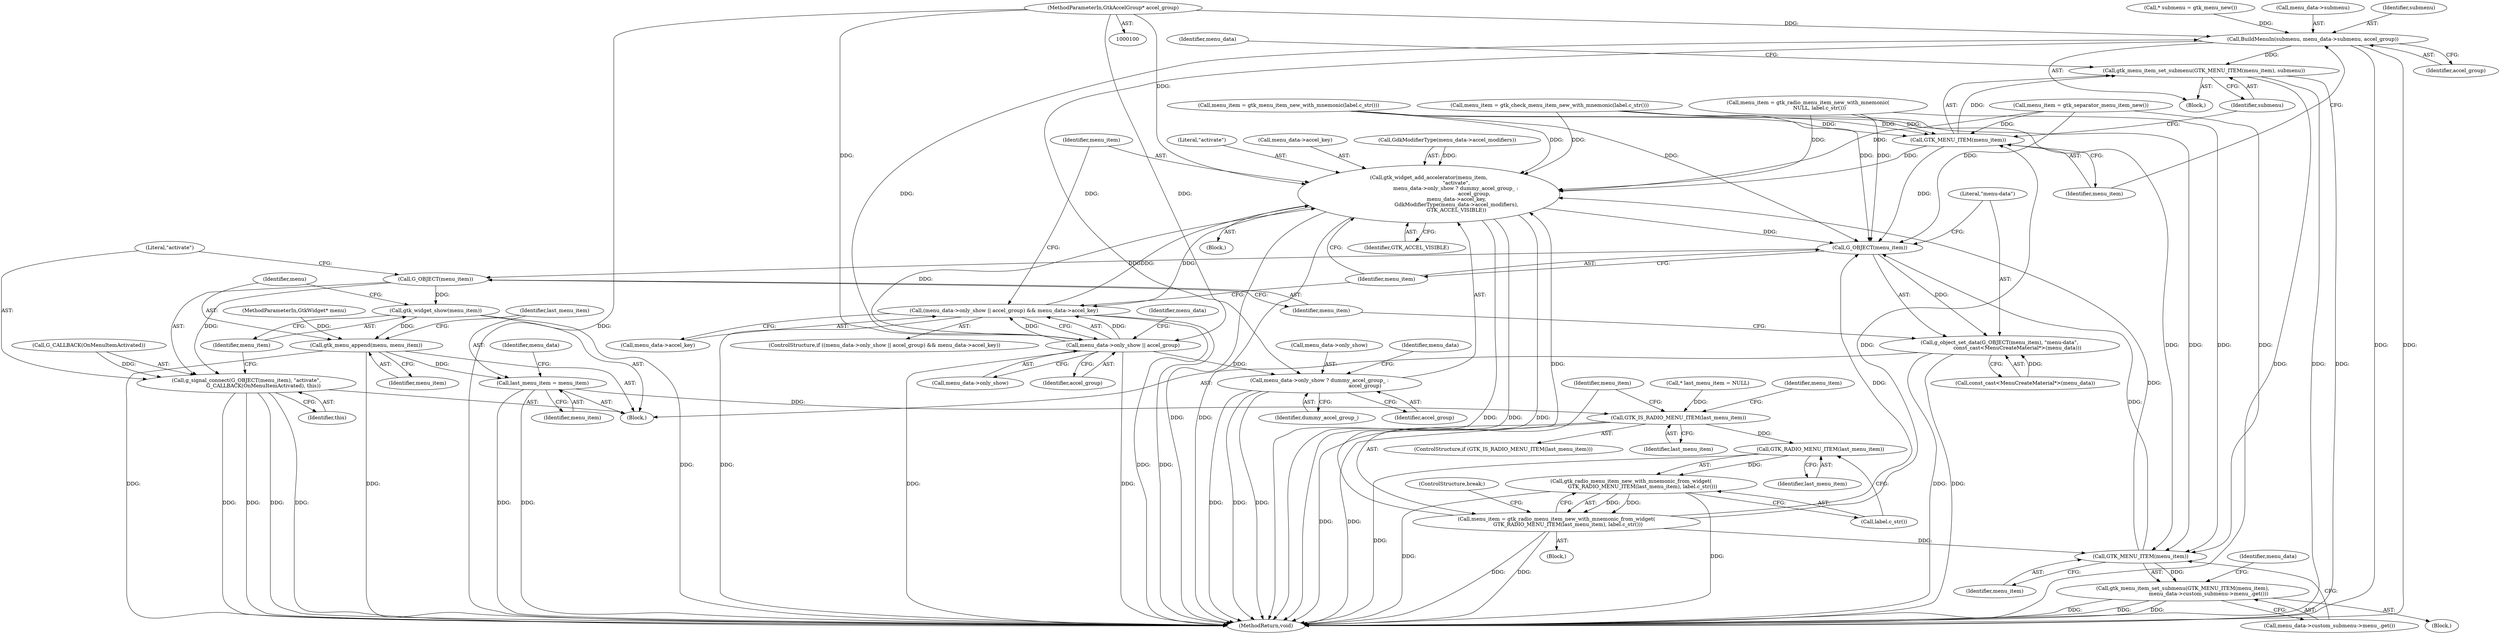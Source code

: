 digraph "0_Chrome_3290c948762c47292fb388de8318859ee22b6688@pointer" {
"1000103" [label="(MethodParameterIn,GtkAccelGroup* accel_group)"];
"1000222" [label="(Call,BuildMenuIn(submenu, menu_data->submenu, accel_group))"];
"1000228" [label="(Call,gtk_menu_item_set_submenu(GTK_MENU_ITEM(menu_item), submenu))"];
"1000248" [label="(Call,menu_data->only_show || accel_group)"];
"1000247" [label="(Call,(menu_data->only_show || accel_group) && menu_data->accel_key)"];
"1000257" [label="(Call,gtk_widget_add_accelerator(menu_item,\n                                  \"activate\",\n                                 menu_data->only_show ? dummy_accel_group_ :\n                                                        accel_group,\n                                  menu_data->accel_key,\n                                  GdkModifierType(menu_data->accel_modifiers),\n                                  GTK_ACCEL_VISIBLE))"];
"1000275" [label="(Call,G_OBJECT(menu_item))"];
"1000274" [label="(Call,g_object_set_data(G_OBJECT(menu_item), \"menu-data\",\n                      const_cast<MenuCreateMaterial*>(menu_data)))"];
"1000282" [label="(Call,G_OBJECT(menu_item))"];
"1000281" [label="(Call,g_signal_connect(G_OBJECT(menu_item), \"activate\",\n                     G_CALLBACK(OnMenuItemActivated), this))"];
"1000288" [label="(Call,gtk_widget_show(menu_item))"];
"1000290" [label="(Call,gtk_menu_append(menu, menu_item))"];
"1000293" [label="(Call,last_menu_item = menu_item)"];
"1000178" [label="(Call,GTK_IS_RADIO_MENU_ITEM(last_menu_item))"];
"1000184" [label="(Call,GTK_RADIO_MENU_ITEM(last_menu_item))"];
"1000183" [label="(Call,gtk_radio_menu_item_new_with_mnemonic_from_widget(\n              GTK_RADIO_MENU_ITEM(last_menu_item), label.c_str()))"];
"1000181" [label="(Call,menu_item = gtk_radio_menu_item_new_with_mnemonic_from_widget(\n              GTK_RADIO_MENU_ITEM(last_menu_item), label.c_str()))"];
"1000229" [label="(Call,GTK_MENU_ITEM(menu_item))"];
"1000239" [label="(Call,GTK_MENU_ITEM(menu_item))"];
"1000238" [label="(Call,gtk_menu_item_set_submenu(GTK_MENU_ITEM(menu_item),\n                                menu_data->custom_submenu->menu_.get()))"];
"1000260" [label="(Call,menu_data->only_show ? dummy_accel_group_ :\n                                                        accel_group)"];
"1000208" [label="(Call,menu_item = gtk_menu_item_new_with_mnemonic(label.c_str()))"];
"1000189" [label="(Call,menu_item = gtk_radio_menu_item_new_with_mnemonic(\n              NULL, label.c_str()))"];
"1000177" [label="(ControlStructure,if (GTK_IS_RADIO_MENU_ITEM(last_menu_item)))"];
"1000278" [label="(Call,const_cast<MenuCreateMaterial*>(menu_data))"];
"1000283" [label="(Identifier,menu_item)"];
"1000230" [label="(Identifier,menu_item)"];
"1000183" [label="(Call,gtk_radio_menu_item_new_with_mnemonic_from_widget(\n              GTK_RADIO_MENU_ITEM(last_menu_item), label.c_str()))"];
"1000222" [label="(Call,BuildMenuIn(submenu, menu_data->submenu, accel_group))"];
"1000257" [label="(Call,gtk_widget_add_accelerator(menu_item,\n                                  \"activate\",\n                                 menu_data->only_show ? dummy_accel_group_ :\n                                                        accel_group,\n                                  menu_data->accel_key,\n                                  GdkModifierType(menu_data->accel_modifiers),\n                                  GTK_ACCEL_VISIBLE))"];
"1000241" [label="(Call,menu_data->custom_submenu->menu_.get())"];
"1000261" [label="(Call,menu_data->only_show)"];
"1000294" [label="(Identifier,last_menu_item)"];
"1000267" [label="(Identifier,menu_data)"];
"1000254" [label="(Identifier,menu_data)"];
"1000295" [label="(Identifier,menu_item)"];
"1000249" [label="(Call,menu_data->only_show)"];
"1000276" [label="(Identifier,menu_item)"];
"1000291" [label="(Identifier,menu)"];
"1000237" [label="(Block,)"];
"1000244" [label="(Identifier,menu_data)"];
"1000247" [label="(Call,(menu_data->only_show || accel_group) && menu_data->accel_key)"];
"1000190" [label="(Identifier,menu_item)"];
"1000116" [label="(Identifier,menu_data)"];
"1000117" [label="(Block,)"];
"1000288" [label="(Call,gtk_widget_show(menu_item))"];
"1000252" [label="(Identifier,accel_group)"];
"1000256" [label="(Block,)"];
"1000217" [label="(Block,)"];
"1000240" [label="(Identifier,menu_item)"];
"1000296" [label="(MethodReturn,void)"];
"1000103" [label="(MethodParameterIn,GtkAccelGroup* accel_group)"];
"1000265" [label="(Identifier,accel_group)"];
"1000224" [label="(Call,menu_data->submenu)"];
"1000179" [label="(Identifier,last_menu_item)"];
"1000250" [label="(Identifier,menu_data)"];
"1000246" [label="(ControlStructure,if ((menu_data->only_show || accel_group) && menu_data->accel_key))"];
"1000260" [label="(Call,menu_data->only_show ? dummy_accel_group_ :\n                                                        accel_group)"];
"1000239" [label="(Call,GTK_MENU_ITEM(menu_item))"];
"1000275" [label="(Call,G_OBJECT(menu_item))"];
"1000273" [label="(Identifier,GTK_ACCEL_VISIBLE)"];
"1000285" [label="(Call,G_CALLBACK(OnMenuItemActivated))"];
"1000293" [label="(Call,last_menu_item = menu_item)"];
"1000231" [label="(Identifier,submenu)"];
"1000264" [label="(Identifier,dummy_accel_group_)"];
"1000281" [label="(Call,g_signal_connect(G_OBJECT(menu_item), \"activate\",\n                     G_CALLBACK(OnMenuItemActivated), this))"];
"1000182" [label="(Identifier,menu_item)"];
"1000238" [label="(Call,gtk_menu_item_set_submenu(GTK_MENU_ITEM(menu_item),\n                                menu_data->custom_submenu->menu_.get()))"];
"1000223" [label="(Identifier,submenu)"];
"1000277" [label="(Literal,\"menu-data\")"];
"1000282" [label="(Call,G_OBJECT(menu_item))"];
"1000194" [label="(ControlStructure,break;)"];
"1000289" [label="(Identifier,menu_item)"];
"1000219" [label="(Call,* submenu = gtk_menu_new())"];
"1000274" [label="(Call,g_object_set_data(G_OBJECT(menu_item), \"menu-data\",\n                      const_cast<MenuCreateMaterial*>(menu_data)))"];
"1000180" [label="(Block,)"];
"1000284" [label="(Literal,\"activate\")"];
"1000266" [label="(Call,menu_data->accel_key)"];
"1000228" [label="(Call,gtk_menu_item_set_submenu(GTK_MENU_ITEM(menu_item), submenu))"];
"1000227" [label="(Identifier,accel_group)"];
"1000258" [label="(Identifier,menu_item)"];
"1000269" [label="(Call,GdkModifierType(menu_data->accel_modifiers))"];
"1000181" [label="(Call,menu_item = gtk_radio_menu_item_new_with_mnemonic_from_widget(\n              GTK_RADIO_MENU_ITEM(last_menu_item), label.c_str()))"];
"1000196" [label="(Call,menu_item = gtk_check_menu_item_new_with_mnemonic(label.c_str()))"];
"1000287" [label="(Identifier,this)"];
"1000101" [label="(MethodParameterIn,GtkWidget* menu)"];
"1000253" [label="(Call,menu_data->accel_key)"];
"1000202" [label="(Call,menu_item = gtk_separator_menu_item_new())"];
"1000178" [label="(Call,GTK_IS_RADIO_MENU_ITEM(last_menu_item))"];
"1000106" [label="(Call,* last_menu_item = NULL)"];
"1000185" [label="(Identifier,last_menu_item)"];
"1000290" [label="(Call,gtk_menu_append(menu, menu_item))"];
"1000259" [label="(Literal,\"activate\")"];
"1000248" [label="(Call,menu_data->only_show || accel_group)"];
"1000184" [label="(Call,GTK_RADIO_MENU_ITEM(last_menu_item))"];
"1000186" [label="(Call,label.c_str())"];
"1000292" [label="(Identifier,menu_item)"];
"1000229" [label="(Call,GTK_MENU_ITEM(menu_item))"];
"1000103" -> "1000100"  [label="AST: "];
"1000103" -> "1000296"  [label="DDG: "];
"1000103" -> "1000222"  [label="DDG: "];
"1000103" -> "1000248"  [label="DDG: "];
"1000103" -> "1000257"  [label="DDG: "];
"1000103" -> "1000260"  [label="DDG: "];
"1000222" -> "1000217"  [label="AST: "];
"1000222" -> "1000227"  [label="CFG: "];
"1000223" -> "1000222"  [label="AST: "];
"1000224" -> "1000222"  [label="AST: "];
"1000227" -> "1000222"  [label="AST: "];
"1000230" -> "1000222"  [label="CFG: "];
"1000222" -> "1000296"  [label="DDG: "];
"1000222" -> "1000296"  [label="DDG: "];
"1000219" -> "1000222"  [label="DDG: "];
"1000248" -> "1000222"  [label="DDG: "];
"1000222" -> "1000228"  [label="DDG: "];
"1000222" -> "1000248"  [label="DDG: "];
"1000228" -> "1000217"  [label="AST: "];
"1000228" -> "1000231"  [label="CFG: "];
"1000229" -> "1000228"  [label="AST: "];
"1000231" -> "1000228"  [label="AST: "];
"1000250" -> "1000228"  [label="CFG: "];
"1000228" -> "1000296"  [label="DDG: "];
"1000228" -> "1000296"  [label="DDG: "];
"1000228" -> "1000296"  [label="DDG: "];
"1000229" -> "1000228"  [label="DDG: "];
"1000248" -> "1000247"  [label="AST: "];
"1000248" -> "1000249"  [label="CFG: "];
"1000248" -> "1000252"  [label="CFG: "];
"1000249" -> "1000248"  [label="AST: "];
"1000252" -> "1000248"  [label="AST: "];
"1000254" -> "1000248"  [label="CFG: "];
"1000247" -> "1000248"  [label="CFG: "];
"1000248" -> "1000296"  [label="DDG: "];
"1000248" -> "1000296"  [label="DDG: "];
"1000248" -> "1000247"  [label="DDG: "];
"1000248" -> "1000247"  [label="DDG: "];
"1000248" -> "1000257"  [label="DDG: "];
"1000248" -> "1000260"  [label="DDG: "];
"1000247" -> "1000246"  [label="AST: "];
"1000247" -> "1000253"  [label="CFG: "];
"1000253" -> "1000247"  [label="AST: "];
"1000258" -> "1000247"  [label="CFG: "];
"1000276" -> "1000247"  [label="CFG: "];
"1000247" -> "1000296"  [label="DDG: "];
"1000247" -> "1000296"  [label="DDG: "];
"1000247" -> "1000296"  [label="DDG: "];
"1000257" -> "1000247"  [label="DDG: "];
"1000247" -> "1000257"  [label="DDG: "];
"1000257" -> "1000256"  [label="AST: "];
"1000257" -> "1000273"  [label="CFG: "];
"1000258" -> "1000257"  [label="AST: "];
"1000259" -> "1000257"  [label="AST: "];
"1000260" -> "1000257"  [label="AST: "];
"1000266" -> "1000257"  [label="AST: "];
"1000269" -> "1000257"  [label="AST: "];
"1000273" -> "1000257"  [label="AST: "];
"1000276" -> "1000257"  [label="CFG: "];
"1000257" -> "1000296"  [label="DDG: "];
"1000257" -> "1000296"  [label="DDG: "];
"1000257" -> "1000296"  [label="DDG: "];
"1000257" -> "1000296"  [label="DDG: "];
"1000257" -> "1000296"  [label="DDG: "];
"1000181" -> "1000257"  [label="DDG: "];
"1000208" -> "1000257"  [label="DDG: "];
"1000189" -> "1000257"  [label="DDG: "];
"1000239" -> "1000257"  [label="DDG: "];
"1000202" -> "1000257"  [label="DDG: "];
"1000196" -> "1000257"  [label="DDG: "];
"1000229" -> "1000257"  [label="DDG: "];
"1000269" -> "1000257"  [label="DDG: "];
"1000257" -> "1000275"  [label="DDG: "];
"1000275" -> "1000274"  [label="AST: "];
"1000275" -> "1000276"  [label="CFG: "];
"1000276" -> "1000275"  [label="AST: "];
"1000277" -> "1000275"  [label="CFG: "];
"1000275" -> "1000274"  [label="DDG: "];
"1000181" -> "1000275"  [label="DDG: "];
"1000208" -> "1000275"  [label="DDG: "];
"1000189" -> "1000275"  [label="DDG: "];
"1000239" -> "1000275"  [label="DDG: "];
"1000202" -> "1000275"  [label="DDG: "];
"1000196" -> "1000275"  [label="DDG: "];
"1000229" -> "1000275"  [label="DDG: "];
"1000275" -> "1000282"  [label="DDG: "];
"1000274" -> "1000117"  [label="AST: "];
"1000274" -> "1000278"  [label="CFG: "];
"1000277" -> "1000274"  [label="AST: "];
"1000278" -> "1000274"  [label="AST: "];
"1000283" -> "1000274"  [label="CFG: "];
"1000274" -> "1000296"  [label="DDG: "];
"1000274" -> "1000296"  [label="DDG: "];
"1000278" -> "1000274"  [label="DDG: "];
"1000282" -> "1000281"  [label="AST: "];
"1000282" -> "1000283"  [label="CFG: "];
"1000283" -> "1000282"  [label="AST: "];
"1000284" -> "1000282"  [label="CFG: "];
"1000282" -> "1000281"  [label="DDG: "];
"1000282" -> "1000288"  [label="DDG: "];
"1000281" -> "1000117"  [label="AST: "];
"1000281" -> "1000287"  [label="CFG: "];
"1000284" -> "1000281"  [label="AST: "];
"1000285" -> "1000281"  [label="AST: "];
"1000287" -> "1000281"  [label="AST: "];
"1000289" -> "1000281"  [label="CFG: "];
"1000281" -> "1000296"  [label="DDG: "];
"1000281" -> "1000296"  [label="DDG: "];
"1000281" -> "1000296"  [label="DDG: "];
"1000281" -> "1000296"  [label="DDG: "];
"1000285" -> "1000281"  [label="DDG: "];
"1000288" -> "1000117"  [label="AST: "];
"1000288" -> "1000289"  [label="CFG: "];
"1000289" -> "1000288"  [label="AST: "];
"1000291" -> "1000288"  [label="CFG: "];
"1000288" -> "1000296"  [label="DDG: "];
"1000288" -> "1000290"  [label="DDG: "];
"1000290" -> "1000117"  [label="AST: "];
"1000290" -> "1000292"  [label="CFG: "];
"1000291" -> "1000290"  [label="AST: "];
"1000292" -> "1000290"  [label="AST: "];
"1000294" -> "1000290"  [label="CFG: "];
"1000290" -> "1000296"  [label="DDG: "];
"1000290" -> "1000296"  [label="DDG: "];
"1000101" -> "1000290"  [label="DDG: "];
"1000290" -> "1000293"  [label="DDG: "];
"1000293" -> "1000117"  [label="AST: "];
"1000293" -> "1000295"  [label="CFG: "];
"1000294" -> "1000293"  [label="AST: "];
"1000295" -> "1000293"  [label="AST: "];
"1000116" -> "1000293"  [label="CFG: "];
"1000293" -> "1000296"  [label="DDG: "];
"1000293" -> "1000296"  [label="DDG: "];
"1000293" -> "1000178"  [label="DDG: "];
"1000178" -> "1000177"  [label="AST: "];
"1000178" -> "1000179"  [label="CFG: "];
"1000179" -> "1000178"  [label="AST: "];
"1000182" -> "1000178"  [label="CFG: "];
"1000190" -> "1000178"  [label="CFG: "];
"1000178" -> "1000296"  [label="DDG: "];
"1000178" -> "1000296"  [label="DDG: "];
"1000106" -> "1000178"  [label="DDG: "];
"1000178" -> "1000184"  [label="DDG: "];
"1000184" -> "1000183"  [label="AST: "];
"1000184" -> "1000185"  [label="CFG: "];
"1000185" -> "1000184"  [label="AST: "];
"1000186" -> "1000184"  [label="CFG: "];
"1000184" -> "1000296"  [label="DDG: "];
"1000184" -> "1000183"  [label="DDG: "];
"1000183" -> "1000181"  [label="AST: "];
"1000183" -> "1000186"  [label="CFG: "];
"1000186" -> "1000183"  [label="AST: "];
"1000181" -> "1000183"  [label="CFG: "];
"1000183" -> "1000296"  [label="DDG: "];
"1000183" -> "1000296"  [label="DDG: "];
"1000183" -> "1000181"  [label="DDG: "];
"1000183" -> "1000181"  [label="DDG: "];
"1000181" -> "1000180"  [label="AST: "];
"1000182" -> "1000181"  [label="AST: "];
"1000194" -> "1000181"  [label="CFG: "];
"1000181" -> "1000296"  [label="DDG: "];
"1000181" -> "1000296"  [label="DDG: "];
"1000181" -> "1000229"  [label="DDG: "];
"1000181" -> "1000239"  [label="DDG: "];
"1000229" -> "1000230"  [label="CFG: "];
"1000230" -> "1000229"  [label="AST: "];
"1000231" -> "1000229"  [label="CFG: "];
"1000208" -> "1000229"  [label="DDG: "];
"1000189" -> "1000229"  [label="DDG: "];
"1000202" -> "1000229"  [label="DDG: "];
"1000196" -> "1000229"  [label="DDG: "];
"1000239" -> "1000238"  [label="AST: "];
"1000239" -> "1000240"  [label="CFG: "];
"1000240" -> "1000239"  [label="AST: "];
"1000241" -> "1000239"  [label="CFG: "];
"1000239" -> "1000238"  [label="DDG: "];
"1000208" -> "1000239"  [label="DDG: "];
"1000189" -> "1000239"  [label="DDG: "];
"1000202" -> "1000239"  [label="DDG: "];
"1000196" -> "1000239"  [label="DDG: "];
"1000238" -> "1000237"  [label="AST: "];
"1000238" -> "1000241"  [label="CFG: "];
"1000241" -> "1000238"  [label="AST: "];
"1000244" -> "1000238"  [label="CFG: "];
"1000238" -> "1000296"  [label="DDG: "];
"1000238" -> "1000296"  [label="DDG: "];
"1000238" -> "1000296"  [label="DDG: "];
"1000260" -> "1000264"  [label="CFG: "];
"1000260" -> "1000265"  [label="CFG: "];
"1000261" -> "1000260"  [label="AST: "];
"1000264" -> "1000260"  [label="AST: "];
"1000265" -> "1000260"  [label="AST: "];
"1000267" -> "1000260"  [label="CFG: "];
"1000260" -> "1000296"  [label="DDG: "];
"1000260" -> "1000296"  [label="DDG: "];
"1000260" -> "1000296"  [label="DDG: "];
}
